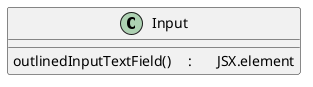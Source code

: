 @startuml Input Component Class 

class Input {
    outlinedInputTextField()   \t:\tJSX.element
}

@enduml